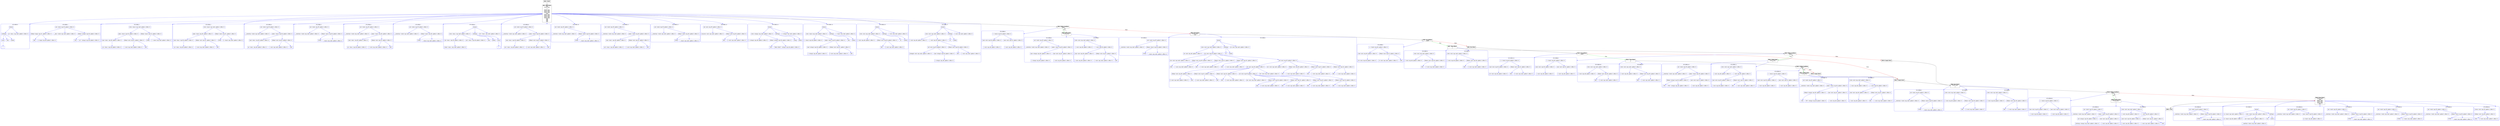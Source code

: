 digraph CFG {
    compound=true;
    graph [splines=true];
    node [shape=rectangle];

    BB21 [label=<<B>BB21: END</B><BR ALIGN="CENTER"/>>];
    BB20 [label=<<B>BB20: While Body</B><BR ALIGN="CENTER"/>FUNC_CALL<BR ALIGN="CENTER"/>=<BR ALIGN="CENTER"/>>];
    subgraph cluster_instruction0 {
        label = "OT of BB20:0";
        style=rounded;
        color=blue;
        entry0 [shape=point, style=invis];
        node0 [label="call <void:0, reg: RT, spilled: 0, offset: 0>", color=blue];
        node1 [label="__writeChar <void:0, reg: (null), spilled: 0, offset: 0>", color=blue];
        node0 -> node1[color=blue];
        node2 [label="indexr <char:0, reg: RT, spilled: 0, offset: 0>", color=blue];
        node3 [label="call <string:0, reg: RT, spilled: 0, offset: 0>", color=blue];
        node4 [label="retString <string:0, reg: (null), spilled: 0, offset: 0>", color=blue];
        node3 -> node4[color=blue];
        node2 -> node3[color=blue];
        node5 [label="read <int:0, reg: R0, spilled: 0, offset: 0>", color=blue];
        node6 [label="i <int:0, reg: AR, spilled: 0, offset: 0>", color=blue];
        node5 -> node6[color=blue];
        node2 -> node5[color=blue];
        node0 -> node2[color=blue];
    }
    BB20 -> entry0 [lhead=cluster_instruction0, color=blue];
    subgraph cluster_instruction1 {
        label = "OT of BB20:1";
        style=rounded;
        color=blue;
        entry1 [shape=point, style=invis];
        node7 [label="write <int:0, reg: (null), spilled: 0, offset: 0>", color=blue];
        node8 [label="i <int:0, reg: AR, spilled: 0, offset: 0>", color=blue];
        node7 -> node8[color=blue];
        node9 [label="+ <int:0, reg: R0, spilled: 0, offset: 0>", color=blue];
        node10 [label="read <int:0, reg: R0, spilled: 0, offset: 0>", color=blue];
        node11 [label="i <int:0, reg: AR, spilled: 0, offset: 0>", color=blue];
        node10 -> node11[color=blue];
        node9 -> node10[color=blue];
        node12 [label="litRead <int:0, reg: R1, spilled: 0, offset: 0>", color=blue];
        node13 [label="DEC", color=blue];
        node12 -> node13[color=blue];
        node14 [label="1 <int:0, reg: (null), spilled: 0, offset: 0>", color=blue];
        node12 -> node14[color=blue];
        node9 -> node12[color=blue];
        node7 -> node9[color=blue];
    }
    BB20 -> entry1 [lhead=cluster_instruction1, color=blue];
    BB19 [label=<<B>BB19: Base block</B><BR ALIGN="CENTER"/>FUNC_CALL<BR ALIGN="CENTER"/>VAR<BR ALIGN="CENTER"/>FUNC_CALL<BR ALIGN="CENTER"/>FUNC_CALL<BR ALIGN="CENTER"/>FUNC_CALL<BR ALIGN="CENTER"/>FUNC_CALL<BR ALIGN="CENTER"/>DEC<BR ALIGN="CENTER"/>>];
    subgraph cluster_instruction2 {
        label = "OT of BB19:0";
        style=rounded;
        color=blue;
        entry2 [shape=point, style=invis];
        node15 [label="call <void:0, reg: RT, spilled: 0, offset: 0>", color=blue];
        node16 [label="__writeChar <void:0, reg: (null), spilled: 0, offset: 0>", color=blue];
        node15 -> node16[color=blue];
        node17 [label="litRead <char:0, reg: R0, spilled: 0, offset: 0>", color=blue];
        node18 [label="SYMB", color=blue];
        node17 -> node18[color=blue];
        node19 [label="'\n' <char:0, reg: (null), spilled: 0, offset: 0>", color=blue];
        node17 -> node19[color=blue];
        node15 -> node17[color=blue];
    }
    BB19 -> entry2 [lhead=cluster_instruction2, color=blue];
    subgraph cluster_instruction3 {
        label = "OT of BB19:1";
        style=rounded;
        color=blue;
        entry3 [shape=point, style=invis];
        node20 [label="declare", color=blue];
        node21 [label="withType", color=blue];
        node22 [label="char", color=blue];
        node21 -> node22[color=blue];
        node23 [label="builtin", color=blue];
        node21 -> node23[color=blue];
        node20 -> node21[color=blue];
        node24 [label="in <char:0, reg: (null), spilled: 0, offset: 0>", color=blue];
        node20 -> node24[color=blue];
        node25 [label="write <char:0, reg: (null), spilled: 0, offset: 0>", color=blue];
        node26 [label="in <char:0, reg: AR, spilled: 0, offset: 0>", color=blue];
        node25 -> node26[color=blue];
        node27 [label="call <char:0, reg: RT, spilled: 0, offset: 0>", color=blue];
        node28 [label="__readChar <char:0, reg: (null), spilled: 0, offset: 0>", color=blue];
        node27 -> node28[color=blue];
        node25 -> node27[color=blue];
        node20 -> node25[color=blue];
    }
    BB19 -> entry3 [lhead=cluster_instruction3, color=blue];
    subgraph cluster_instruction4 {
        label = "OT of BB19:2";
        style=rounded;
        color=blue;
        entry4 [shape=point, style=invis];
        node29 [label="call <void:0, reg: RT, spilled: 0, offset: 0>", color=blue];
        node30 [label="__writeChar <void:0, reg: (null), spilled: 0, offset: 0>", color=blue];
        node29 -> node30[color=blue];
        node31 [label="read <char:0, reg: R0, spilled: 0, offset: 0>", color=blue];
        node32 [label="in <char:0, reg: AR, spilled: 0, offset: 0>", color=blue];
        node31 -> node32[color=blue];
        node29 -> node31[color=blue];
    }
    BB19 -> entry4 [lhead=cluster_instruction4, color=blue];
    subgraph cluster_instruction5 {
        label = "OT of BB19:3";
        style=rounded;
        color=blue;
        entry5 [shape=point, style=invis];
        node33 [label="call <void:0, reg: RT, spilled: 0, offset: 0>", color=blue];
        node34 [label="__writeChar <void:0, reg: (null), spilled: 0, offset: 0>", color=blue];
        node33 -> node34[color=blue];
        node35 [label="litRead <char:0, reg: R0, spilled: 0, offset: 0>", color=blue];
        node36 [label="SYMB", color=blue];
        node35 -> node36[color=blue];
        node37 [label="'\n' <char:0, reg: (null), spilled: 0, offset: 0>", color=blue];
        node35 -> node37[color=blue];
        node33 -> node35[color=blue];
    }
    BB19 -> entry5 [lhead=cluster_instruction5, color=blue];
    subgraph cluster_instruction6 {
        label = "OT of BB19:4";
        style=rounded;
        color=blue;
        entry6 [shape=point, style=invis];
        node38 [label="call <void:0, reg: RT, spilled: 0, offset: 0>", color=blue];
        node39 [label="__writeChar <void:0, reg: (null), spilled: 0, offset: 0>", color=blue];
        node38 -> node39[color=blue];
        node40 [label="litRead <char:0, reg: R0, spilled: 0, offset: 0>", color=blue];
        node41 [label="SYMB", color=blue];
        node40 -> node41[color=blue];
        node42 [label="'a' <char:0, reg: (null), spilled: 0, offset: 0>", color=blue];
        node40 -> node42[color=blue];
        node38 -> node40[color=blue];
    }
    BB19 -> entry6 [lhead=cluster_instruction6, color=blue];
    subgraph cluster_instruction7 {
        label = "OT of BB19:5";
        style=rounded;
        color=blue;
        entry7 [shape=point, style=invis];
        node43 [label="call <void:0, reg: RT, spilled: 0, offset: 0>", color=blue];
        node44 [label="__writeChar <void:0, reg: (null), spilled: 0, offset: 0>", color=blue];
        node43 -> node44[color=blue];
        node45 [label="litRead <char:0, reg: R0, spilled: 0, offset: 0>", color=blue];
        node46 [label="SYMB", color=blue];
        node45 -> node46[color=blue];
        node47 [label="'\n' <char:0, reg: (null), spilled: 0, offset: 0>", color=blue];
        node45 -> node47[color=blue];
        node43 -> node45[color=blue];
    }
    BB19 -> entry7 [lhead=cluster_instruction7, color=blue];
    subgraph cluster_instruction8 {
        label = "OT of BB19:6";
        style=rounded;
        color=blue;
        entry8 [shape=point, style=invis];
        node48 [label="return <int:0, reg: RT, spilled: 0, offset: 0>", color=blue];
        node49 [label="litRead <int:0, reg: R0, spilled: 0, offset: 0>", color=blue];
        node50 [label="DEC", color=blue];
        node49 -> node50[color=blue];
        node51 [label="0 <int:0, reg: (null), spilled: 0, offset: 0>", color=blue];
        node49 -> node51[color=blue];
        node48 -> node49[color=blue];
    }
    BB19 -> entry8 [lhead=cluster_instruction8, color=blue];
    BB18 [label=<<B>BB18: While Condition</B><BR ALIGN="CENTER"/>EXPR<BR ALIGN="CENTER"/>>];
    subgraph cluster_instruction9 {
        label = "OT of BB18:0";
        style=rounded;
        color=blue;
        entry9 [shape=point, style=invis];
        node52 [label="!= <bool:0, reg: R0, spilled: 0, offset: 0>", color=blue];
        node53 [label="read <int:0, reg: R0, spilled: 0, offset: 0>", color=blue];
        node54 [label="i <int:0, reg: AR, spilled: 0, offset: 0>", color=blue];
        node53 -> node54[color=blue];
        node52 -> node53[color=blue];
        node55 [label="read <int:0, reg: R1, spilled: 0, offset: 0>", color=blue];
        node56 [label="l <int:0, reg: AR, spilled: 0, offset: 0>", color=blue];
        node55 -> node56[color=blue];
        node52 -> node55[color=blue];
    }
    BB18 -> entry9 [lhead=cluster_instruction9, color=blue];
    BB17 [label=<<B>BB17: While Body</B><BR ALIGN="CENTER"/>FUNC_CALL<BR ALIGN="CENTER"/>=<BR ALIGN="CENTER"/>>];
    subgraph cluster_instruction10 {
        label = "OT of BB17:0";
        style=rounded;
        color=blue;
        entry10 [shape=point, style=invis];
        node57 [label="call <void:0, reg: RT, spilled: 0, offset: 0>", color=blue];
        node58 [label="__writeChar <void:0, reg: (null), spilled: 0, offset: 0>", color=blue];
        node57 -> node58[color=blue];
        node59 [label="indexr <char:0, reg: R0, spilled: 0, offset: 0>", color=blue];
        node60 [label="litRead <string:0, reg: R0, spilled: 0, offset: 0>", color=blue];
        node61 [label="STR", color=blue];
        node60 -> node61[color=blue];
        node62 [label="\"NO\" <string:0, reg: AR, spilled: 0, offset: 0>", color=blue];
        node60 -> node62[color=blue];
        node59 -> node60[color=blue];
        node63 [label="read <int:0, reg: R1, spilled: 0, offset: 0>", color=blue];
        node64 [label="i <int:0, reg: AR, spilled: 0, offset: 0>", color=blue];
        node63 -> node64[color=blue];
        node59 -> node63[color=blue];
        node57 -> node59[color=blue];
    }
    BB17 -> entry10 [lhead=cluster_instruction10, color=blue];
    subgraph cluster_instruction11 {
        label = "OT of BB17:1";
        style=rounded;
        color=blue;
        entry11 [shape=point, style=invis];
        node65 [label="write <int:0, reg: (null), spilled: 0, offset: 0>", color=blue];
        node66 [label="i <int:0, reg: AR, spilled: 0, offset: 0>", color=blue];
        node65 -> node66[color=blue];
        node67 [label="+ <int:0, reg: R0, spilled: 0, offset: 0>", color=blue];
        node68 [label="read <int:0, reg: R0, spilled: 0, offset: 0>", color=blue];
        node69 [label="i <int:0, reg: AR, spilled: 0, offset: 0>", color=blue];
        node68 -> node69[color=blue];
        node67 -> node68[color=blue];
        node70 [label="litRead <int:0, reg: R1, spilled: 0, offset: 0>", color=blue];
        node71 [label="DEC", color=blue];
        node70 -> node71[color=blue];
        node72 [label="1 <int:0, reg: (null), spilled: 0, offset: 0>", color=blue];
        node70 -> node72[color=blue];
        node67 -> node70[color=blue];
        node65 -> node67[color=blue];
    }
    BB17 -> entry11 [lhead=cluster_instruction11, color=blue];
    BB16 [label=<<B>BB16: Empty block</B><BR ALIGN="CENTER"/>>];
    BB15 [label=<<B>BB15: While Condition</B><BR ALIGN="CENTER"/>EXPR<BR ALIGN="CENTER"/>>];
    subgraph cluster_instruction12 {
        label = "OT of BB15:0";
        style=rounded;
        color=blue;
        entry12 [shape=point, style=invis];
        node73 [label="!= <bool:0, reg: R0, spilled: 0, offset: 0>", color=blue];
        node74 [label="read <int:0, reg: R0, spilled: 0, offset: 0>", color=blue];
        node75 [label="i <int:0, reg: AR, spilled: 0, offset: 0>", color=blue];
        node74 -> node75[color=blue];
        node73 -> node74[color=blue];
        node76 [label="read <int:0, reg: R1, spilled: 0, offset: 0>", color=blue];
        node77 [label="l <int:0, reg: AR, spilled: 0, offset: 0>", color=blue];
        node76 -> node77[color=blue];
        node73 -> node76[color=blue];
    }
    BB15 -> entry12 [lhead=cluster_instruction12, color=blue];
    BB14 [label=<<B>BB14: Then Block</B><BR ALIGN="CENTER"/>=<BR ALIGN="CENTER"/>=<BR ALIGN="CENTER"/>>];
    subgraph cluster_instruction13 {
        label = "OT of BB14:0";
        style=rounded;
        color=blue;
        entry13 [shape=point, style=invis];
        node78 [label="write <int:0, reg: (null), spilled: 0, offset: 0>", color=blue];
        node79 [label="i <int:0, reg: AR, spilled: 0, offset: 0>", color=blue];
        node78 -> node79[color=blue];
        node80 [label="litRead <int:0, reg: R0, spilled: 0, offset: 0>", color=blue];
        node81 [label="DEC", color=blue];
        node80 -> node81[color=blue];
        node82 [label="0 <int:0, reg: (null), spilled: 0, offset: 0>", color=blue];
        node80 -> node82[color=blue];
        node78 -> node80[color=blue];
    }
    BB14 -> entry13 [lhead=cluster_instruction13, color=blue];
    subgraph cluster_instruction14 {
        label = "OT of BB14:1";
        style=rounded;
        color=blue;
        entry14 [shape=point, style=invis];
        node83 [label="write <int:0, reg: (null), spilled: 0, offset: 0>", color=blue];
        node84 [label="l <int:0, reg: AR, spilled: 0, offset: 0>", color=blue];
        node83 -> node84[color=blue];
        node85 [label="litRead <int:0, reg: R0, spilled: 0, offset: 0>", color=blue];
        node86 [label="DEC", color=blue];
        node85 -> node86[color=blue];
        node87 [label="3 <int:0, reg: (null), spilled: 0, offset: 0>", color=blue];
        node85 -> node87[color=blue];
        node83 -> node85[color=blue];
    }
    BB14 -> entry14 [lhead=cluster_instruction14, color=blue];
    BB13 [label=<<B>BB13: Empty block</B><BR ALIGN="CENTER"/>>];
    BB12 [label=<<B>BB12: If Condition</B><BR ALIGN="CENTER"/>EXPR<BR ALIGN="CENTER"/>>];
    subgraph cluster_instruction15 {
        label = "OT of BB12:0";
        style=rounded;
        color=blue;
        entry15 [shape=point, style=invis];
        node88 [label="== <bool:0, reg: R0, spilled: 0, offset: 0>", color=blue];
        node89 [label="read <int:0, reg: R0, spilled: 0, offset: 0>", color=blue];
        node90 [label="ret <int:0, reg: AR, spilled: 0, offset: 0>", color=blue];
        node89 -> node90[color=blue];
        node88 -> node89[color=blue];
        node91 [label="litRead <int:0, reg: R1, spilled: 0, offset: 0>", color=blue];
        node92 [label="DEC", color=blue];
        node91 -> node92[color=blue];
        node93 [label="9 <int:0, reg: (null), spilled: 0, offset: 0>", color=blue];
        node91 -> node93[color=blue];
        node88 -> node91[color=blue];
    }
    BB12 -> entry15 [lhead=cluster_instruction15, color=blue];
    BB11 [label=<<B>BB11: While Body</B><BR ALIGN="CENTER"/>FUNC_CALL<BR ALIGN="CENTER"/>=<BR ALIGN="CENTER"/>>];
    subgraph cluster_instruction16 {
        label = "OT of BB11:0";
        style=rounded;
        color=blue;
        entry16 [shape=point, style=invis];
        node94 [label="call <void:0, reg: RT, spilled: 0, offset: 0>", color=blue];
        node95 [label="__writeChar <void:0, reg: (null), spilled: 0, offset: 0>", color=blue];
        node94 -> node95[color=blue];
        node96 [label="indexr <char:0, reg: R0, spilled: 0, offset: 0>", color=blue];
        node97 [label="litRead <string:0, reg: R0, spilled: 0, offset: 0>", color=blue];
        node98 [label="STR", color=blue];
        node97 -> node98[color=blue];
        node99 [label="\"YES\" <string:0, reg: AR, spilled: 0, offset: 0>", color=blue];
        node97 -> node99[color=blue];
        node96 -> node97[color=blue];
        node100 [label="read <int:0, reg: R1, spilled: 0, offset: 0>", color=blue];
        node101 [label="i <int:0, reg: AR, spilled: 0, offset: 0>", color=blue];
        node100 -> node101[color=blue];
        node96 -> node100[color=blue];
        node94 -> node96[color=blue];
    }
    BB11 -> entry16 [lhead=cluster_instruction16, color=blue];
    subgraph cluster_instruction17 {
        label = "OT of BB11:1";
        style=rounded;
        color=blue;
        entry17 [shape=point, style=invis];
        node102 [label="write <int:0, reg: (null), spilled: 0, offset: 0>", color=blue];
        node103 [label="i <int:0, reg: AR, spilled: 0, offset: 0>", color=blue];
        node102 -> node103[color=blue];
        node104 [label="+ <int:0, reg: R0, spilled: 0, offset: 0>", color=blue];
        node105 [label="read <int:0, reg: R0, spilled: 0, offset: 0>", color=blue];
        node106 [label="i <int:0, reg: AR, spilled: 0, offset: 0>", color=blue];
        node105 -> node106[color=blue];
        node104 -> node105[color=blue];
        node107 [label="litRead <int:0, reg: R1, spilled: 0, offset: 0>", color=blue];
        node108 [label="DEC", color=blue];
        node107 -> node108[color=blue];
        node109 [label="1 <int:0, reg: (null), spilled: 0, offset: 0>", color=blue];
        node107 -> node109[color=blue];
        node104 -> node107[color=blue];
        node102 -> node104[color=blue];
    }
    BB11 -> entry17 [lhead=cluster_instruction17, color=blue];
    BB10 [label=<<B>BB10: Empty block</B><BR ALIGN="CENTER"/>>];
    BB9 [label=<<B>BB9: While Condition</B><BR ALIGN="CENTER"/>EXPR<BR ALIGN="CENTER"/>>];
    subgraph cluster_instruction18 {
        label = "OT of BB9:0";
        style=rounded;
        color=blue;
        entry18 [shape=point, style=invis];
        node110 [label="!= <bool:0, reg: R0, spilled: 0, offset: 0>", color=blue];
        node111 [label="read <int:0, reg: R0, spilled: 0, offset: 0>", color=blue];
        node112 [label="i <int:0, reg: AR, spilled: 0, offset: 0>", color=blue];
        node111 -> node112[color=blue];
        node110 -> node111[color=blue];
        node113 [label="read <int:0, reg: R1, spilled: 0, offset: 0>", color=blue];
        node114 [label="l <int:0, reg: AR, spilled: 0, offset: 0>", color=blue];
        node113 -> node114[color=blue];
        node110 -> node113[color=blue];
    }
    BB9 -> entry18 [lhead=cluster_instruction18, color=blue];
    BB8 [label=<<B>BB8: Else Block</B><BR ALIGN="CENTER"/>>];
    BB7 [label=<<B>BB7: Then Block</B><BR ALIGN="CENTER"/>=<BR ALIGN="CENTER"/>=<BR ALIGN="CENTER"/>>];
    subgraph cluster_instruction19 {
        label = "OT of BB7:0";
        style=rounded;
        color=blue;
        entry19 [shape=point, style=invis];
        node115 [label="write <int:0, reg: (null), spilled: 0, offset: 0>", color=blue];
        node116 [label="i <int:0, reg: AR, spilled: 0, offset: 0>", color=blue];
        node115 -> node116[color=blue];
        node117 [label="litRead <int:0, reg: R0, spilled: 0, offset: 0>", color=blue];
        node118 [label="DEC", color=blue];
        node117 -> node118[color=blue];
        node119 [label="0 <int:0, reg: (null), spilled: 0, offset: 0>", color=blue];
        node117 -> node119[color=blue];
        node115 -> node117[color=blue];
    }
    BB7 -> entry19 [lhead=cluster_instruction19, color=blue];
    subgraph cluster_instruction20 {
        label = "OT of BB7:1";
        style=rounded;
        color=blue;
        entry20 [shape=point, style=invis];
        node120 [label="write <int:0, reg: (null), spilled: 0, offset: 0>", color=blue];
        node121 [label="l <int:0, reg: AR, spilled: 0, offset: 0>", color=blue];
        node120 -> node121[color=blue];
        node122 [label="litRead <int:0, reg: R0, spilled: 0, offset: 0>", color=blue];
        node123 [label="DEC", color=blue];
        node122 -> node123[color=blue];
        node124 [label="4 <int:0, reg: (null), spilled: 0, offset: 0>", color=blue];
        node122 -> node124[color=blue];
        node120 -> node122[color=blue];
    }
    BB7 -> entry20 [lhead=cluster_instruction20, color=blue];
    BB6 [label=<<B>BB6: Base block</B><BR ALIGN="CENTER"/>FUNC_CALL<BR ALIGN="CENTER"/>=<BR ALIGN="CENTER"/>=<BR ALIGN="CENTER"/>>];
    subgraph cluster_instruction21 {
        label = "OT of BB6:0";
        style=rounded;
        color=blue;
        entry21 [shape=point, style=invis];
        node125 [label="call <void:0, reg: RT, spilled: 0, offset: 0>", color=blue];
        node126 [label="__writeChar <void:0, reg: (null), spilled: 0, offset: 0>", color=blue];
        node125 -> node126[color=blue];
        node127 [label="litRead <char:0, reg: R0, spilled: 0, offset: 0>", color=blue];
        node128 [label="SYMB", color=blue];
        node127 -> node128[color=blue];
        node129 [label="'\n' <char:0, reg: (null), spilled: 0, offset: 0>", color=blue];
        node127 -> node129[color=blue];
        node125 -> node127[color=blue];
    }
    BB6 -> entry21 [lhead=cluster_instruction21, color=blue];
    subgraph cluster_instruction22 {
        label = "OT of BB6:1";
        style=rounded;
        color=blue;
        entry22 [shape=point, style=invis];
        node130 [label="write <int:0, reg: (null), spilled: 0, offset: 0>", color=blue];
        node131 [label="i <int:0, reg: AR, spilled: 0, offset: 0>", color=blue];
        node130 -> node131[color=blue];
        node132 [label="litRead <int:0, reg: R0, spilled: 0, offset: 0>", color=blue];
        node133 [label="DEC", color=blue];
        node132 -> node133[color=blue];
        node134 [label="0 <int:0, reg: (null), spilled: 0, offset: 0>", color=blue];
        node132 -> node134[color=blue];
        node130 -> node132[color=blue];
    }
    BB6 -> entry22 [lhead=cluster_instruction22, color=blue];
    subgraph cluster_instruction23 {
        label = "OT of BB6:2";
        style=rounded;
        color=blue;
        entry23 [shape=point, style=invis];
        node135 [label="write <int:0, reg: (null), spilled: 0, offset: 0>", color=blue];
        node136 [label="l <int:0, reg: AR, spilled: 0, offset: 0>", color=blue];
        node135 -> node136[color=blue];
        node137 [label="litRead <int:0, reg: R0, spilled: 0, offset: 0>", color=blue];
        node138 [label="DEC", color=blue];
        node137 -> node138[color=blue];
        node139 [label="3 <int:0, reg: (null), spilled: 0, offset: 0>", color=blue];
        node137 -> node139[color=blue];
        node135 -> node137[color=blue];
    }
    BB6 -> entry23 [lhead=cluster_instruction23, color=blue];
    BB5 [label=<<B>BB5: If Condition</B><BR ALIGN="CENTER"/>EXPR<BR ALIGN="CENTER"/>>];
    subgraph cluster_instruction24 {
        label = "OT of BB5:0";
        style=rounded;
        color=blue;
        entry24 [shape=point, style=invis];
        node140 [label="== <bool:0, reg: R0, spilled: 0, offset: 0>", color=blue];
        node141 [label="read <int:0, reg: R0, spilled: 0, offset: 0>", color=blue];
        node142 [label="ret <int:0, reg: AR, spilled: 0, offset: 0>", color=blue];
        node141 -> node142[color=blue];
        node140 -> node141[color=blue];
        node143 [label="litRead <int:0, reg: R1, spilled: 0, offset: 0>", color=blue];
        node144 [label="DEC", color=blue];
        node143 -> node144[color=blue];
        node145 [label="10 <int:0, reg: (null), spilled: 0, offset: 0>", color=blue];
        node143 -> node145[color=blue];
        node140 -> node143[color=blue];
    }
    BB5 -> entry24 [lhead=cluster_instruction24, color=blue];
    BB4 [label=<<B>BB4: While Body</B><BR ALIGN="CENTER"/>FUNC_CALL<BR ALIGN="CENTER"/>=<BR ALIGN="CENTER"/>>];
    subgraph cluster_instruction25 {
        label = "OT of BB4:0";
        style=rounded;
        color=blue;
        entry25 [shape=point, style=invis];
        node146 [label="call <void:0, reg: RT, spilled: 0, offset: 0>", color=blue];
        node147 [label="__writeChar <void:0, reg: (null), spilled: 0, offset: 0>", color=blue];
        node146 -> node147[color=blue];
        node148 [label="indexr <char:0, reg: R0, spilled: 0, offset: 0>", color=blue];
        node149 [label="read <string:0, reg: R0, spilled: 0, offset: 0>", color=blue];
        node150 [label="s <string:0, reg: AR, spilled: 0, offset: 0>", color=blue];
        node149 -> node150[color=blue];
        node148 -> node149[color=blue];
        node151 [label="read <int:0, reg: R1, spilled: 0, offset: 0>", color=blue];
        node152 [label="i <int:0, reg: AR, spilled: 0, offset: 0>", color=blue];
        node151 -> node152[color=blue];
        node148 -> node151[color=blue];
        node146 -> node148[color=blue];
    }
    BB4 -> entry25 [lhead=cluster_instruction25, color=blue];
    subgraph cluster_instruction26 {
        label = "OT of BB4:1";
        style=rounded;
        color=blue;
        entry26 [shape=point, style=invis];
        node153 [label="write <int:0, reg: (null), spilled: 0, offset: 0>", color=blue];
        node154 [label="i <int:0, reg: AR, spilled: 0, offset: 0>", color=blue];
        node153 -> node154[color=blue];
        node155 [label="+ <int:0, reg: R0, spilled: 0, offset: 0>", color=blue];
        node156 [label="read <int:0, reg: R0, spilled: 0, offset: 0>", color=blue];
        node157 [label="i <int:0, reg: AR, spilled: 0, offset: 0>", color=blue];
        node156 -> node157[color=blue];
        node155 -> node156[color=blue];
        node158 [label="litRead <int:0, reg: R1, spilled: 0, offset: 0>", color=blue];
        node159 [label="DEC", color=blue];
        node158 -> node159[color=blue];
        node160 [label="1 <int:0, reg: (null), spilled: 0, offset: 0>", color=blue];
        node158 -> node160[color=blue];
        node155 -> node158[color=blue];
        node153 -> node155[color=blue];
    }
    BB4 -> entry26 [lhead=cluster_instruction26, color=blue];
    BB3 [label=<<B>BB3: Base block</B><BR ALIGN="CENTER"/>FUNC_CALL<BR ALIGN="CENTER"/>VAR<BR ALIGN="CENTER"/>>];
    subgraph cluster_instruction27 {
        label = "OT of BB3:0";
        style=rounded;
        color=blue;
        entry27 [shape=point, style=invis];
        node161 [label="call <void:0, reg: RT, spilled: 0, offset: 0>", color=blue];
        node162 [label="__writeChar <void:0, reg: (null), spilled: 0, offset: 0>", color=blue];
        node161 -> node162[color=blue];
        node163 [label="litRead <char:0, reg: R0, spilled: 0, offset: 0>", color=blue];
        node164 [label="SYMB", color=blue];
        node163 -> node164[color=blue];
        node165 [label="'\n' <char:0, reg: (null), spilled: 0, offset: 0>", color=blue];
        node163 -> node165[color=blue];
        node161 -> node163[color=blue];
    }
    BB3 -> entry27 [lhead=cluster_instruction27, color=blue];
    subgraph cluster_instruction28 {
        label = "OT of BB3:1";
        style=rounded;
        color=blue;
        entry28 [shape=point, style=invis];
        node166 [label="declare", color=blue];
        node167 [label="withType", color=blue];
        node168 [label="int", color=blue];
        node167 -> node168[color=blue];
        node169 [label="builtin", color=blue];
        node167 -> node169[color=blue];
        node166 -> node167[color=blue];
        node170 [label="ret <int:0, reg: (null), spilled: 0, offset: 0>", color=blue];
        node166 -> node170[color=blue];
        node171 [label="write <int:0, reg: (null), spilled: 0, offset: 0>", color=blue];
        node172 [label="ret <int:0, reg: AR, spilled: 0, offset: 0>", color=blue];
        node171 -> node172[color=blue];
        node173 [label="call <int:0, reg: RT, spilled: 0, offset: 0>", color=blue];
        node174 [label="test <int:0, reg: (null), spilled: 0, offset: 0>", color=blue];
        node173 -> node174[color=blue];
        node175 [label="litRead <int:0, reg: R0, spilled: 0, offset: 0>", color=blue];
        node176 [label="DEC", color=blue];
        node175 -> node176[color=blue];
        node177 [label="1 <int:0, reg: (null), spilled: 0, offset: 0>", color=blue];
        node175 -> node177[color=blue];
        node173 -> node175[color=blue];
        node178 [label="litRead <int:0, reg: R1, spilled: 0, offset: 0>", color=blue];
        node179 [label="DEC", color=blue];
        node178 -> node179[color=blue];
        node180 [label="2 <int:0, reg: (null), spilled: 0, offset: 0>", color=blue];
        node178 -> node180[color=blue];
        node173 -> node178[color=blue];
        node181 [label="litRead <int:0, reg: R2, spilled: 0, offset: 0>", color=blue];
        node182 [label="DEC", color=blue];
        node181 -> node182[color=blue];
        node183 [label="3 <int:0, reg: (null), spilled: 0, offset: 0>", color=blue];
        node181 -> node183[color=blue];
        node173 -> node181[color=blue];
        node184 [label="call <int:0, reg: RT, spilled: 0, offset: 0>", color=blue];
        node185 [label="test <int:0, reg: (null), spilled: 0, offset: 0>", color=blue];
        node184 -> node185[color=blue];
        node186 [label="litRead <int:0, reg: R0, spilled: 0, offset: 0>", color=blue];
        node187 [label="DEC", color=blue];
        node186 -> node187[color=blue];
        node188 [label="1 <int:0, reg: (null), spilled: 0, offset: 0>", color=blue];
        node186 -> node188[color=blue];
        node184 -> node186[color=blue];
        node189 [label="litRead <int:0, reg: R1, spilled: 0, offset: 0>", color=blue];
        node190 [label="DEC", color=blue];
        node189 -> node190[color=blue];
        node191 [label="1 <int:0, reg: (null), spilled: 0, offset: 0>", color=blue];
        node189 -> node191[color=blue];
        node184 -> node189[color=blue];
        node192 [label="litRead <int:0, reg: R2, spilled: 0, offset: 0>", color=blue];
        node193 [label="DEC", color=blue];
        node192 -> node193[color=blue];
        node194 [label="1 <int:0, reg: (null), spilled: 0, offset: 0>", color=blue];
        node192 -> node194[color=blue];
        node184 -> node192[color=blue];
        node195 [label="call <int:0, reg: RT, spilled: 0, offset: 0>", color=blue];
        node196 [label="test <int:0, reg: (null), spilled: 0, offset: 0>", color=blue];
        node195 -> node196[color=blue];
        node197 [label="litRead <int:0, reg: R0, spilled: 0, offset: 0>", color=blue];
        node198 [label="DEC", color=blue];
        node197 -> node198[color=blue];
        node199 [label="0 <int:0, reg: (null), spilled: 0, offset: 0>", color=blue];
        node197 -> node199[color=blue];
        node195 -> node197[color=blue];
        node200 [label="litRead <int:0, reg: R1, spilled: 0, offset: 0>", color=blue];
        node201 [label="DEC", color=blue];
        node200 -> node201[color=blue];
        node202 [label="0 <int:0, reg: (null), spilled: 0, offset: 0>", color=blue];
        node200 -> node202[color=blue];
        node195 -> node200[color=blue];
        node203 [label="litRead <int:0, reg: R2, spilled: 0, offset: 0>", color=blue];
        node204 [label="DEC", color=blue];
        node203 -> node204[color=blue];
        node205 [label="0 <int:0, reg: (null), spilled: 0, offset: 0>", color=blue];
        node203 -> node205[color=blue];
        node195 -> node203[color=blue];
        node206 [label="call <int:0, reg: RT, spilled: 0, offset: 0>", color=blue];
        node207 [label="test <int:0, reg: (null), spilled: 0, offset: 0>", color=blue];
        node206 -> node207[color=blue];
        node208 [label="litRead <int:0, reg: R0, spilled: 0, offset: 0>", color=blue];
        node209 [label="DEC", color=blue];
        node208 -> node209[color=blue];
        node210 [label="0 <int:0, reg: (null), spilled: 0, offset: 0>", color=blue];
        node208 -> node210[color=blue];
        node206 -> node208[color=blue];
        node211 [label="litRead <int:0, reg: R1, spilled: 0, offset: 0>", color=blue];
        node212 [label="DEC", color=blue];
        node211 -> node212[color=blue];
        node213 [label="0 <int:0, reg: (null), spilled: 0, offset: 0>", color=blue];
        node211 -> node213[color=blue];
        node206 -> node211[color=blue];
        node214 [label="litRead <int:0, reg: R2, spilled: 0, offset: 0>", color=blue];
        node215 [label="DEC", color=blue];
        node214 -> node215[color=blue];
        node216 [label="0 <int:0, reg: (null), spilled: 0, offset: 0>", color=blue];
        node214 -> node216[color=blue];
        node206 -> node214[color=blue];
        node217 [label="litRead <int:0, reg: R3, spilled: 0, offset: 0>", color=blue];
        node218 [label="DEC", color=blue];
        node217 -> node218[color=blue];
        node219 [label="1 <int:0, reg: (null), spilled: 0, offset: 0>", color=blue];
        node217 -> node219[color=blue];
        node206 -> node217[color=blue];
        node195 -> node206[color=blue];
        node184 -> node195[color=blue];
        node173 -> node184[color=blue];
        node171 -> node173[color=blue];
        node166 -> node171[color=blue];
    }
    BB3 -> entry28 [lhead=cluster_instruction28, color=blue];
    BB2 [label=<<B>BB2: While Condition</B><BR ALIGN="CENTER"/>EXPR<BR ALIGN="CENTER"/>>];
    subgraph cluster_instruction29 {
        label = "OT of BB2:0";
        style=rounded;
        color=blue;
        entry29 [shape=point, style=invis];
        node220 [label="!= <bool:0, reg: R0, spilled: 0, offset: 0>", color=blue];
        node221 [label="read <int:0, reg: R0, spilled: 0, offset: 0>", color=blue];
        node222 [label="i <int:0, reg: AR, spilled: 0, offset: 0>", color=blue];
        node221 -> node222[color=blue];
        node220 -> node221[color=blue];
        node223 [label="read <int:0, reg: R1, spilled: 0, offset: 0>", color=blue];
        node224 [label="l <int:0, reg: AR, spilled: 0, offset: 0>", color=blue];
        node223 -> node224[color=blue];
        node220 -> node223[color=blue];
    }
    BB2 -> entry29 [lhead=cluster_instruction29, color=blue];
    BB1 [label=<<B>BB1: Base block</B><BR ALIGN="CENTER"/>VAR<BR ALIGN="CENTER"/>FUNC_CALL<BR ALIGN="CENTER"/>=<BR ALIGN="CENTER"/>=<BR ALIGN="CENTER"/>FUNC_CALL<BR ALIGN="CENTER"/>FUNC_CALL<BR ALIGN="CENTER"/>FUNC_CALL<BR ALIGN="CENTER"/>FUNC_CALL<BR ALIGN="CENTER"/>VAR<BR ALIGN="CENTER"/>FUNC_CALL<BR ALIGN="CENTER"/>FUNC_CALL<BR ALIGN="CENTER"/>FUNC_CALL<BR ALIGN="CENTER"/>FUNC_CALL<BR ALIGN="CENTER"/>FUNC_CALL<BR ALIGN="CENTER"/>VAR<BR ALIGN="CENTER"/>VAR<BR ALIGN="CENTER"/>VAR<BR ALIGN="CENTER"/>VAR<BR ALIGN="CENTER"/>>];
    subgraph cluster_instruction30 {
        label = "OT of BB1:0";
        style=rounded;
        color=blue;
        entry30 [shape=point, style=invis];
        node225 [label="declare", color=blue];
        node226 [label="withType", color=blue];
        node227 [label="char", color=blue];
        node226 -> node227[color=blue];
        node228 [label="builtin", color=blue];
        node226 -> node228[color=blue];
        node229 [label="array", color=blue];
        node230 [label="1", color=blue];
        node229 -> node230[color=blue];
        node226 -> node229[color=blue];
        node225 -> node226[color=blue];
        node231 [label="arr <char:1, reg: (null), spilled: 0, offset: 0>", color=blue];
        node225 -> node231[color=blue];
    }
    BB1 -> entry30 [lhead=cluster_instruction30, color=blue];
    subgraph cluster_instruction31 {
        label = "OT of BB1:1";
        style=rounded;
        color=blue;
        entry31 [shape=point, style=invis];
        node232 [label="call <void:0, reg: RT, spilled: 0, offset: 0>", color=blue];
        node233 [label="__alloc <void:0, reg: (null), spilled: 0, offset: 0>", color=blue];
        node232 -> node233[color=blue];
        node234 [label="litRead <string:0, reg: R0, spilled: 0, offset: 0>", color=blue];
        node235 [label="STR", color=blue];
        node234 -> node235[color=blue];
        node236 [label="\"arr\" <string:0, reg: AR, spilled: 0, offset: 0>", color=blue];
        node234 -> node236[color=blue];
        node232 -> node234[color=blue];
        node237 [label="litRead <long:0, reg: R1, spilled: 0, offset: 0>", color=blue];
        node238 [label="DEC", color=blue];
        node237 -> node238[color=blue];
        node239 [label="4 <long:0, reg: AR, spilled: 0, offset: 0>", color=blue];
        node237 -> node239[color=blue];
        node232 -> node237[color=blue];
    }
    BB1 -> entry31 [lhead=cluster_instruction31, color=blue];
    subgraph cluster_instruction32 {
        label = "OT of BB1:2";
        style=rounded;
        color=blue;
        entry32 [shape=point, style=invis];
        node240 [label="write <char:0, reg: (null), spilled: 0, offset: 0>", color=blue];
        node241 [label="index <char:0, reg: R0, spilled: 0, offset: 0>", color=blue];
        node242 [label="read <char:1, reg: R0, spilled: 0, offset: 0>", color=blue];
        node243 [label="arr <char:1, reg: AR, spilled: 0, offset: 0>", color=blue];
        node242 -> node243[color=blue];
        node241 -> node242[color=blue];
        node244 [label="litRead <int:0, reg: R1, spilled: 0, offset: 0>", color=blue];
        node245 [label="DEC", color=blue];
        node244 -> node245[color=blue];
        node246 [label="1 <int:0, reg: (null), spilled: 0, offset: 0>", color=blue];
        node244 -> node246[color=blue];
        node241 -> node244[color=blue];
        node240 -> node241[color=blue];
        node247 [label="litRead <char:0, reg: R1, spilled: 0, offset: 0>", color=blue];
        node248 [label="SYMB", color=blue];
        node247 -> node248[color=blue];
        node249 [label="'1' <char:0, reg: (null), spilled: 0, offset: 0>", color=blue];
        node247 -> node249[color=blue];
        node240 -> node247[color=blue];
    }
    BB1 -> entry32 [lhead=cluster_instruction32, color=blue];
    subgraph cluster_instruction33 {
        label = "OT of BB1:3";
        style=rounded;
        color=blue;
        entry33 [shape=point, style=invis];
        node250 [label="write <char:0, reg: (null), spilled: 0, offset: 0>", color=blue];
        node251 [label="index <char:0, reg: R0, spilled: 0, offset: 0>", color=blue];
        node252 [label="read <char:1, reg: R0, spilled: 0, offset: 0>", color=blue];
        node253 [label="arr <char:1, reg: AR, spilled: 0, offset: 0>", color=blue];
        node252 -> node253[color=blue];
        node251 -> node252[color=blue];
        node254 [label="litRead <int:0, reg: R1, spilled: 0, offset: 0>", color=blue];
        node255 [label="DEC", color=blue];
        node254 -> node255[color=blue];
        node256 [label="2 <int:0, reg: (null), spilled: 0, offset: 0>", color=blue];
        node254 -> node256[color=blue];
        node251 -> node254[color=blue];
        node250 -> node251[color=blue];
        node257 [label="litRead <char:0, reg: R1, spilled: 0, offset: 0>", color=blue];
        node258 [label="SYMB", color=blue];
        node257 -> node258[color=blue];
        node259 [label="'h' <char:0, reg: (null), spilled: 0, offset: 0>", color=blue];
        node257 -> node259[color=blue];
        node250 -> node257[color=blue];
    }
    BB1 -> entry33 [lhead=cluster_instruction33, color=blue];
    subgraph cluster_instruction34 {
        label = "OT of BB1:4";
        style=rounded;
        color=blue;
        entry34 [shape=point, style=invis];
        node260 [label="call <void:0, reg: RT, spilled: 0, offset: 0>", color=blue];
        node261 [label="__writeChar <void:0, reg: (null), spilled: 0, offset: 0>", color=blue];
        node260 -> node261[color=blue];
        node262 [label="indexr <char:0, reg: R0, spilled: 0, offset: 0>", color=blue];
        node263 [label="read <char:1, reg: R0, spilled: 0, offset: 0>", color=blue];
        node264 [label="arr <char:1, reg: AR, spilled: 0, offset: 0>", color=blue];
        node263 -> node264[color=blue];
        node262 -> node263[color=blue];
        node265 [label="litRead <int:0, reg: R1, spilled: 0, offset: 0>", color=blue];
        node266 [label="DEC", color=blue];
        node265 -> node266[color=blue];
        node267 [label="1 <int:0, reg: (null), spilled: 0, offset: 0>", color=blue];
        node265 -> node267[color=blue];
        node262 -> node265[color=blue];
        node260 -> node262[color=blue];
    }
    BB1 -> entry34 [lhead=cluster_instruction34, color=blue];
    subgraph cluster_instruction35 {
        label = "OT of BB1:5";
        style=rounded;
        color=blue;
        entry35 [shape=point, style=invis];
        node268 [label="call <void:0, reg: RT, spilled: 0, offset: 0>", color=blue];
        node269 [label="__writeChar <void:0, reg: (null), spilled: 0, offset: 0>", color=blue];
        node268 -> node269[color=blue];
        node270 [label="litRead <char:0, reg: R0, spilled: 0, offset: 0>", color=blue];
        node271 [label="SYMB", color=blue];
        node270 -> node271[color=blue];
        node272 [label="'\n' <char:0, reg: (null), spilled: 0, offset: 0>", color=blue];
        node270 -> node272[color=blue];
        node268 -> node270[color=blue];
    }
    BB1 -> entry35 [lhead=cluster_instruction35, color=blue];
    subgraph cluster_instruction36 {
        label = "OT of BB1:6";
        style=rounded;
        color=blue;
        entry36 [shape=point, style=invis];
        node273 [label="call <void:0, reg: RT, spilled: 0, offset: 0>", color=blue];
        node274 [label="__writeChar <void:0, reg: (null), spilled: 0, offset: 0>", color=blue];
        node273 -> node274[color=blue];
        node275 [label="indexr <char:0, reg: R0, spilled: 0, offset: 0>", color=blue];
        node276 [label="read <char:1, reg: R0, spilled: 0, offset: 0>", color=blue];
        node277 [label="arr <char:1, reg: AR, spilled: 0, offset: 0>", color=blue];
        node276 -> node277[color=blue];
        node275 -> node276[color=blue];
        node278 [label="litRead <int:0, reg: R1, spilled: 0, offset: 0>", color=blue];
        node279 [label="DEC", color=blue];
        node278 -> node279[color=blue];
        node280 [label="2 <int:0, reg: (null), spilled: 0, offset: 0>", color=blue];
        node278 -> node280[color=blue];
        node275 -> node278[color=blue];
        node273 -> node275[color=blue];
    }
    BB1 -> entry36 [lhead=cluster_instruction36, color=blue];
    subgraph cluster_instruction37 {
        label = "OT of BB1:7";
        style=rounded;
        color=blue;
        entry37 [shape=point, style=invis];
        node281 [label="call <void:0, reg: RT, spilled: 0, offset: 0>", color=blue];
        node282 [label="__writeChar <void:0, reg: (null), spilled: 0, offset: 0>", color=blue];
        node281 -> node282[color=blue];
        node283 [label="litRead <char:0, reg: R0, spilled: 0, offset: 0>", color=blue];
        node284 [label="SYMB", color=blue];
        node283 -> node284[color=blue];
        node285 [label="'\n' <char:0, reg: (null), spilled: 0, offset: 0>", color=blue];
        node283 -> node285[color=blue];
        node281 -> node283[color=blue];
    }
    BB1 -> entry37 [lhead=cluster_instruction37, color=blue];
    subgraph cluster_instruction38 {
        label = "OT of BB1:8";
        style=rounded;
        color=blue;
        entry38 [shape=point, style=invis];
        node286 [label="declare", color=blue];
        node287 [label="withType", color=blue];
        node288 [label="char", color=blue];
        node287 -> node288[color=blue];
        node289 [label="builtin", color=blue];
        node287 -> node289[color=blue];
        node290 [label="array", color=blue];
        node291 [label="1", color=blue];
        node290 -> node291[color=blue];
        node287 -> node290[color=blue];
        node286 -> node287[color=blue];
        node292 [label="arr2 <char:1, reg: (null), spilled: 0, offset: 0>", color=blue];
        node286 -> node292[color=blue];
        node293 [label="write <char:1, reg: (null), spilled: 0, offset: 0>", color=blue];
        node294 [label="arr2 <char:1, reg: AR, spilled: 0, offset: 0>", color=blue];
        node293 -> node294[color=blue];
        node295 [label="call <char:1, reg: RT, spilled: 0, offset: 0>", color=blue];
        node296 [label="retArr <char:1, reg: (null), spilled: 0, offset: 0>", color=blue];
        node295 -> node296[color=blue];
        node293 -> node295[color=blue];
        node286 -> node293[color=blue];
    }
    BB1 -> entry38 [lhead=cluster_instruction38, color=blue];
    subgraph cluster_instruction39 {
        label = "OT of BB1:9";
        style=rounded;
        color=blue;
        entry39 [shape=point, style=invis];
        node297 [label="call <void:0, reg: RT, spilled: 0, offset: 0>", color=blue];
        node298 [label="__writeChar <void:0, reg: (null), spilled: 0, offset: 0>", color=blue];
        node297 -> node298[color=blue];
        node299 [label="indexr <char:0, reg: R0, spilled: 0, offset: 0>", color=blue];
        node300 [label="read <char:1, reg: R0, spilled: 0, offset: 0>", color=blue];
        node301 [label="arr2 <char:1, reg: AR, spilled: 0, offset: 0>", color=blue];
        node300 -> node301[color=blue];
        node299 -> node300[color=blue];
        node302 [label="litRead <int:0, reg: R1, spilled: 0, offset: 0>", color=blue];
        node303 [label="DEC", color=blue];
        node302 -> node303[color=blue];
        node304 [label="6 <int:0, reg: (null), spilled: 0, offset: 0>", color=blue];
        node302 -> node304[color=blue];
        node299 -> node302[color=blue];
        node297 -> node299[color=blue];
    }
    BB1 -> entry39 [lhead=cluster_instruction39, color=blue];
    subgraph cluster_instruction40 {
        label = "OT of BB1:10";
        style=rounded;
        color=blue;
        entry40 [shape=point, style=invis];
        node305 [label="call <void:0, reg: RT, spilled: 0, offset: 0>", color=blue];
        node306 [label="__writeChar <void:0, reg: (null), spilled: 0, offset: 0>", color=blue];
        node305 -> node306[color=blue];
        node307 [label="litRead <char:0, reg: R0, spilled: 0, offset: 0>", color=blue];
        node308 [label="SYMB", color=blue];
        node307 -> node308[color=blue];
        node309 [label="'\n' <char:0, reg: (null), spilled: 0, offset: 0>", color=blue];
        node307 -> node309[color=blue];
        node305 -> node307[color=blue];
    }
    BB1 -> entry40 [lhead=cluster_instruction40, color=blue];
    subgraph cluster_instruction41 {
        label = "OT of BB1:11";
        style=rounded;
        color=blue;
        entry41 [shape=point, style=invis];
        node310 [label="call <void:0, reg: RT, spilled: 0, offset: 0>", color=blue];
        node311 [label="__writeChar <void:0, reg: (null), spilled: 0, offset: 0>", color=blue];
        node310 -> node311[color=blue];
        node312 [label="indexr <char:0, reg: R0, spilled: 0, offset: 0>", color=blue];
        node313 [label="read <char:1, reg: R0, spilled: 0, offset: 0>", color=blue];
        node314 [label="arr2 <char:1, reg: AR, spilled: 0, offset: 0>", color=blue];
        node313 -> node314[color=blue];
        node312 -> node313[color=blue];
        node315 [label="litRead <int:0, reg: R1, spilled: 0, offset: 0>", color=blue];
        node316 [label="DEC", color=blue];
        node315 -> node316[color=blue];
        node317 [label="5 <int:0, reg: (null), spilled: 0, offset: 0>", color=blue];
        node315 -> node317[color=blue];
        node312 -> node315[color=blue];
        node310 -> node312[color=blue];
    }
    BB1 -> entry41 [lhead=cluster_instruction41, color=blue];
    subgraph cluster_instruction42 {
        label = "OT of BB1:12";
        style=rounded;
        color=blue;
        entry42 [shape=point, style=invis];
        node318 [label="call <void:0, reg: RT, spilled: 0, offset: 0>", color=blue];
        node319 [label="__writeChar <void:0, reg: (null), spilled: 0, offset: 0>", color=blue];
        node318 -> node319[color=blue];
        node320 [label="litRead <char:0, reg: R0, spilled: 0, offset: 0>", color=blue];
        node321 [label="SYMB", color=blue];
        node320 -> node321[color=blue];
        node322 [label="'\n' <char:0, reg: (null), spilled: 0, offset: 0>", color=blue];
        node320 -> node322[color=blue];
        node318 -> node320[color=blue];
    }
    BB1 -> entry42 [lhead=cluster_instruction42, color=blue];
    subgraph cluster_instruction43 {
        label = "OT of BB1:13";
        style=rounded;
        color=blue;
        entry43 [shape=point, style=invis];
        node323 [label="call <int:0, reg: RT, spilled: 0, offset: 0>", color=blue];
        node324 [label="recursive <int:0, reg: (null), spilled: 0, offset: 0>", color=blue];
        node323 -> node324[color=blue];
        node325 [label="litRead <int:0, reg: R0, spilled: 0, offset: 0>", color=blue];
        node326 [label="DEC", color=blue];
        node325 -> node326[color=blue];
        node327 [label="0 <int:0, reg: (null), spilled: 0, offset: 0>", color=blue];
        node325 -> node327[color=blue];
        node323 -> node325[color=blue];
    }
    BB1 -> entry43 [lhead=cluster_instruction43, color=blue];
    subgraph cluster_instruction44 {
        label = "OT of BB1:14";
        style=rounded;
        color=blue;
        entry44 [shape=point, style=invis];
        node328 [label="declare", color=blue];
        node329 [label="withType", color=blue];
        node330 [label="string", color=blue];
        node329 -> node330[color=blue];
        node331 [label="builtin", color=blue];
        node329 -> node331[color=blue];
        node328 -> node329[color=blue];
        node332 [label="s <string:0, reg: (null), spilled: 0, offset: 0>", color=blue];
        node328 -> node332[color=blue];
        node333 [label="write <string:0, reg: (null), spilled: 0, offset: 0>", color=blue];
        node334 [label="s <string:0, reg: AR, spilled: 0, offset: 0>", color=blue];
        node333 -> node334[color=blue];
        node335 [label="litRead <string:0, reg: R0, spilled: 0, offset: 0>", color=blue];
        node336 [label="STR", color=blue];
        node335 -> node336[color=blue];
        node337 [label="\"Hello, World!\" <string:0, reg: AR, spilled: 0, offset: 0>", color=blue];
        node335 -> node337[color=blue];
        node333 -> node335[color=blue];
        node328 -> node333[color=blue];
    }
    BB1 -> entry44 [lhead=cluster_instruction44, color=blue];
    subgraph cluster_instruction45 {
        label = "OT of BB1:15";
        style=rounded;
        color=blue;
        entry45 [shape=point, style=invis];
        node338 [label="declare", color=blue];
        node339 [label="withType", color=blue];
        node340 [label="char", color=blue];
        node339 -> node340[color=blue];
        node341 [label="builtin", color=blue];
        node339 -> node341[color=blue];
        node338 -> node339[color=blue];
        node342 [label="c <char:0, reg: (null), spilled: 0, offset: 0>", color=blue];
        node338 -> node342[color=blue];
        node343 [label="write <char:0, reg: (null), spilled: 0, offset: 0>", color=blue];
        node344 [label="c <char:0, reg: AR, spilled: 0, offset: 0>", color=blue];
        node343 -> node344[color=blue];
        node345 [label="indexr <char:0, reg: R0, spilled: 0, offset: 0>", color=blue];
        node346 [label="read <string:0, reg: R0, spilled: 0, offset: 0>", color=blue];
        node347 [label="s <string:0, reg: AR, spilled: 0, offset: 0>", color=blue];
        node346 -> node347[color=blue];
        node345 -> node346[color=blue];
        node348 [label="litRead <int:0, reg: R1, spilled: 0, offset: 0>", color=blue];
        node349 [label="DEC", color=blue];
        node348 -> node349[color=blue];
        node350 [label="0 <int:0, reg: (null), spilled: 0, offset: 0>", color=blue];
        node348 -> node350[color=blue];
        node345 -> node348[color=blue];
        node343 -> node345[color=blue];
        node338 -> node343[color=blue];
    }
    BB1 -> entry45 [lhead=cluster_instruction45, color=blue];
    subgraph cluster_instruction46 {
        label = "OT of BB1:16";
        style=rounded;
        color=blue;
        entry46 [shape=point, style=invis];
        node351 [label="declare", color=blue];
        node352 [label="withType", color=blue];
        node353 [label="int", color=blue];
        node352 -> node353[color=blue];
        node354 [label="builtin", color=blue];
        node352 -> node354[color=blue];
        node351 -> node352[color=blue];
        node355 [label="i <int:0, reg: (null), spilled: 0, offset: 0>", color=blue];
        node351 -> node355[color=blue];
        node356 [label="write <int:0, reg: (null), spilled: 0, offset: 0>", color=blue];
        node357 [label="i <int:0, reg: AR, spilled: 0, offset: 0>", color=blue];
        node356 -> node357[color=blue];
        node358 [label="litRead <int:0, reg: R0, spilled: 0, offset: 0>", color=blue];
        node359 [label="DEC", color=blue];
        node358 -> node359[color=blue];
        node360 [label="0 <int:0, reg: (null), spilled: 0, offset: 0>", color=blue];
        node358 -> node360[color=blue];
        node356 -> node358[color=blue];
        node351 -> node356[color=blue];
    }
    BB1 -> entry46 [lhead=cluster_instruction46, color=blue];
    subgraph cluster_instruction47 {
        label = "OT of BB1:17";
        style=rounded;
        color=blue;
        entry47 [shape=point, style=invis];
        node361 [label="declare", color=blue];
        node362 [label="withType", color=blue];
        node363 [label="int", color=blue];
        node362 -> node363[color=blue];
        node364 [label="builtin", color=blue];
        node362 -> node364[color=blue];
        node361 -> node362[color=blue];
        node365 [label="l <int:0, reg: (null), spilled: 0, offset: 0>", color=blue];
        node361 -> node365[color=blue];
        node366 [label="write <int:0, reg: (null), spilled: 0, offset: 0>", color=blue];
        node367 [label="l <int:0, reg: AR, spilled: 0, offset: 0>", color=blue];
        node366 -> node367[color=blue];
        node368 [label="+ <int:0, reg: RT, spilled: 0, offset: 0>", color=blue];
        node369 [label="call <int:0, reg: RT, spilled: 0, offset: 0>", color=blue];
        node370 [label="strlength <int:0, reg: (null), spilled: 0, offset: 0>", color=blue];
        node369 -> node370[color=blue];
        node371 [label="read <string:0, reg: R0, spilled: 0, offset: 0>", color=blue];
        node372 [label="s <string:0, reg: AR, spilled: 0, offset: 0>", color=blue];
        node371 -> node372[color=blue];
        node369 -> node371[color=blue];
        node368 -> node369[color=blue];
        node373 [label="litRead <int:0, reg: R0, spilled: 0, offset: 0>", color=blue];
        node374 [label="DEC", color=blue];
        node373 -> node374[color=blue];
        node375 [label="1 <int:0, reg: (null), spilled: 0, offset: 0>", color=blue];
        node373 -> node375[color=blue];
        node368 -> node373[color=blue];
        node366 -> node368[color=blue];
        node361 -> node366[color=blue];
    }
    BB1 -> entry47 [lhead=cluster_instruction47, color=blue];
    BB0 [label=<<B>BB0: START</B><BR ALIGN="CENTER"/>>];

    BB20 -> BB18;
    BB19 -> BB21;
    BB18 -> BB19 [label="False", color=red];
    BB18 -> BB20 [label="True", color=green];
    BB17 -> BB15;
    BB16 -> BB13;
    BB15 -> BB16 [label="False", color=red];
    BB15 -> BB17 [label="True", color=green];
    BB14 -> BB15;
    BB13 -> BB6;
    BB12 -> BB13 [label="False", color=red];
    BB12 -> BB14 [label="True", color=green];
    BB11 -> BB9;
    BB10 -> BB6;
    BB9 -> BB10 [label="False", color=red];
    BB9 -> BB11 [label="True", color=green];
    BB8 -> BB12;
    BB7 -> BB9;
    BB6 -> BB18;
    BB5 -> BB8 [label="False", color=red];
    BB5 -> BB7 [label="True", color=green];
    BB4 -> BB2;
    BB3 -> BB5;
    BB2 -> BB3 [label="False", color=red];
    BB2 -> BB4 [label="True", color=green];
    BB1 -> BB2;
    BB0 -> BB1;
}
